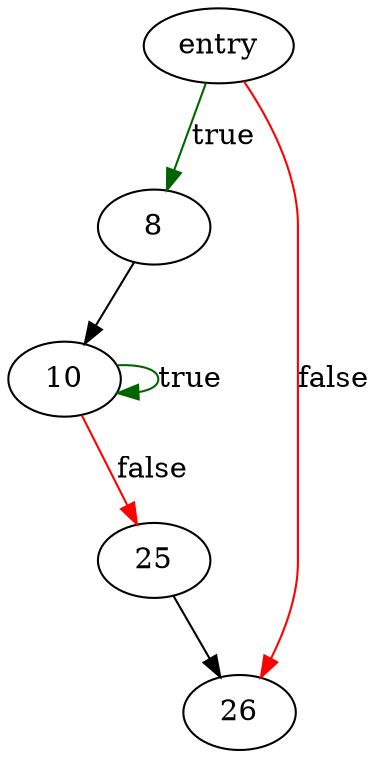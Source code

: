 digraph "print_char" {
	// Node definitions.
	6 [label=entry];
	8;
	10;
	25;
	26;

	// Edge definitions.
	6 -> 8 [
		color=darkgreen
		label=true
	];
	6 -> 26 [
		color=red
		label=false
	];
	8 -> 10;
	10 -> 10 [
		color=darkgreen
		label=true
	];
	10 -> 25 [
		color=red
		label=false
	];
	25 -> 26;
}